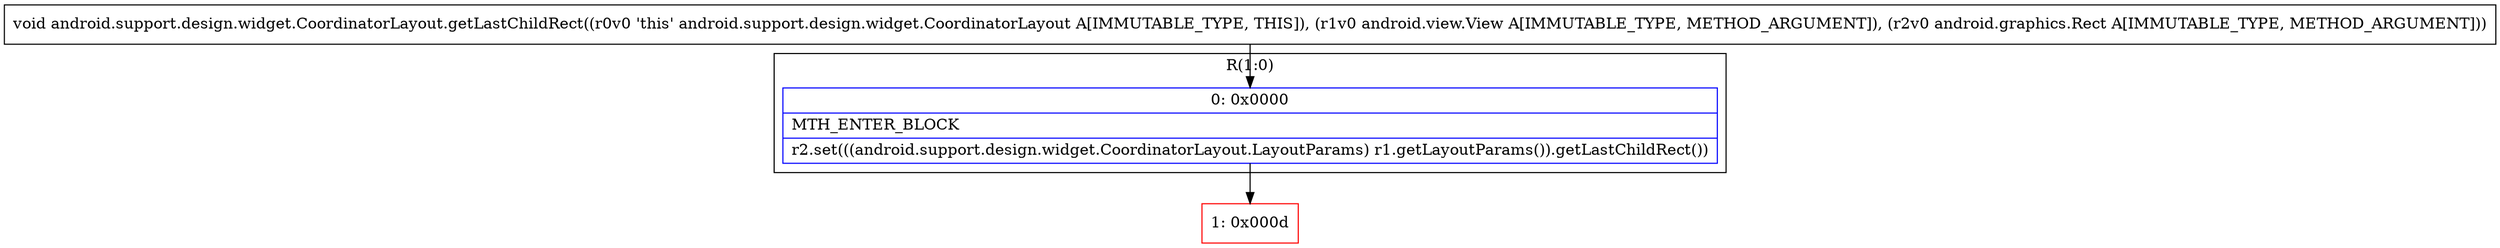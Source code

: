 digraph "CFG forandroid.support.design.widget.CoordinatorLayout.getLastChildRect(Landroid\/view\/View;Landroid\/graphics\/Rect;)V" {
subgraph cluster_Region_669536431 {
label = "R(1:0)";
node [shape=record,color=blue];
Node_0 [shape=record,label="{0\:\ 0x0000|MTH_ENTER_BLOCK\l|r2.set(((android.support.design.widget.CoordinatorLayout.LayoutParams) r1.getLayoutParams()).getLastChildRect())\l}"];
}
Node_1 [shape=record,color=red,label="{1\:\ 0x000d}"];
MethodNode[shape=record,label="{void android.support.design.widget.CoordinatorLayout.getLastChildRect((r0v0 'this' android.support.design.widget.CoordinatorLayout A[IMMUTABLE_TYPE, THIS]), (r1v0 android.view.View A[IMMUTABLE_TYPE, METHOD_ARGUMENT]), (r2v0 android.graphics.Rect A[IMMUTABLE_TYPE, METHOD_ARGUMENT])) }"];
MethodNode -> Node_0;
Node_0 -> Node_1;
}


